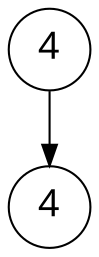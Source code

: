 digraph {
	name=Tree rankdir=TB
	1 [label=<<FONT POINT-SIZE="18" FACE="ubuntu">4</FONT><BR ALIGN="CENTER"/>> shape=circle]
	1 -> 2
	2 [label=<<FONT POINT-SIZE="18" FACE="ubuntu">4</FONT><BR ALIGN="CENTER"/>> shape=circle]
}
